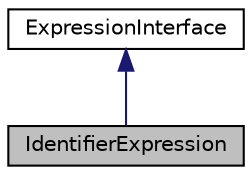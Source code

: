 digraph "IdentifierExpression"
{
  edge [fontname="Helvetica",fontsize="10",labelfontname="Helvetica",labelfontsize="10"];
  node [fontname="Helvetica",fontsize="10",shape=record];
  Node1 [label="IdentifierExpression",height=0.2,width=0.4,color="black", fillcolor="grey75", style="filled", fontcolor="black"];
  Node2 -> Node1 [dir="back",color="midnightblue",fontsize="10",style="solid",fontname="Helvetica"];
  Node2 [label="ExpressionInterface",height=0.2,width=0.4,color="black", fillcolor="white", style="filled",URL="$interface_cake_1_1_database_1_1_expression_interface.html"];
}
